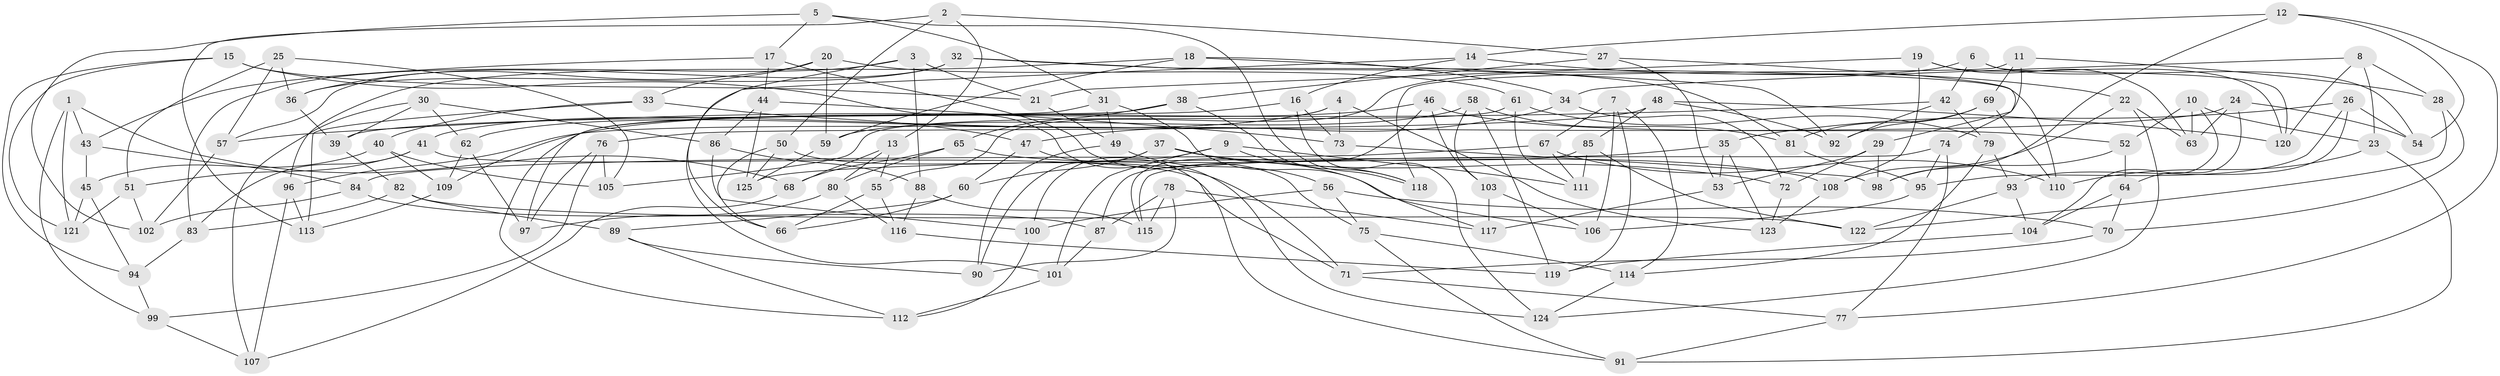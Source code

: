 // Generated by graph-tools (version 1.1) at 2025/50/03/09/25 03:50:48]
// undirected, 125 vertices, 250 edges
graph export_dot {
graph [start="1"]
  node [color=gray90,style=filled];
  1;
  2;
  3;
  4;
  5;
  6;
  7;
  8;
  9;
  10;
  11;
  12;
  13;
  14;
  15;
  16;
  17;
  18;
  19;
  20;
  21;
  22;
  23;
  24;
  25;
  26;
  27;
  28;
  29;
  30;
  31;
  32;
  33;
  34;
  35;
  36;
  37;
  38;
  39;
  40;
  41;
  42;
  43;
  44;
  45;
  46;
  47;
  48;
  49;
  50;
  51;
  52;
  53;
  54;
  55;
  56;
  57;
  58;
  59;
  60;
  61;
  62;
  63;
  64;
  65;
  66;
  67;
  68;
  69;
  70;
  71;
  72;
  73;
  74;
  75;
  76;
  77;
  78;
  79;
  80;
  81;
  82;
  83;
  84;
  85;
  86;
  87;
  88;
  89;
  90;
  91;
  92;
  93;
  94;
  95;
  96;
  97;
  98;
  99;
  100;
  101;
  102;
  103;
  104;
  105;
  106;
  107;
  108;
  109;
  110;
  111;
  112;
  113;
  114;
  115;
  116;
  117;
  118;
  119;
  120;
  121;
  122;
  123;
  124;
  125;
  1 -- 43;
  1 -- 121;
  1 -- 68;
  1 -- 99;
  2 -- 27;
  2 -- 13;
  2 -- 50;
  2 -- 113;
  3 -- 88;
  3 -- 21;
  3 -- 83;
  3 -- 66;
  4 -- 73;
  4 -- 123;
  4 -- 41;
  4 -- 62;
  5 -- 102;
  5 -- 31;
  5 -- 118;
  5 -- 17;
  6 -- 42;
  6 -- 120;
  6 -- 55;
  6 -- 54;
  7 -- 114;
  7 -- 67;
  7 -- 106;
  7 -- 119;
  8 -- 28;
  8 -- 34;
  8 -- 23;
  8 -- 120;
  9 -- 118;
  9 -- 100;
  9 -- 111;
  9 -- 101;
  10 -- 63;
  10 -- 23;
  10 -- 52;
  10 -- 104;
  11 -- 28;
  11 -- 29;
  11 -- 69;
  11 -- 118;
  12 -- 14;
  12 -- 54;
  12 -- 98;
  12 -- 77;
  13 -- 68;
  13 -- 55;
  13 -- 80;
  14 -- 16;
  14 -- 22;
  14 -- 101;
  15 -- 124;
  15 -- 121;
  15 -- 21;
  15 -- 94;
  16 -- 73;
  16 -- 39;
  16 -- 124;
  17 -- 43;
  17 -- 44;
  17 -- 75;
  18 -- 59;
  18 -- 34;
  18 -- 92;
  18 -- 96;
  19 -- 63;
  19 -- 108;
  19 -- 120;
  19 -- 21;
  20 -- 61;
  20 -- 36;
  20 -- 33;
  20 -- 59;
  21 -- 49;
  22 -- 63;
  22 -- 108;
  22 -- 124;
  23 -- 110;
  23 -- 91;
  24 -- 96;
  24 -- 63;
  24 -- 64;
  24 -- 54;
  25 -- 51;
  25 -- 105;
  25 -- 57;
  25 -- 36;
  26 -- 35;
  26 -- 95;
  26 -- 54;
  26 -- 93;
  27 -- 38;
  27 -- 53;
  27 -- 74;
  28 -- 122;
  28 -- 70;
  29 -- 72;
  29 -- 98;
  29 -- 53;
  30 -- 39;
  30 -- 86;
  30 -- 62;
  30 -- 107;
  31 -- 117;
  31 -- 97;
  31 -- 49;
  32 -- 57;
  32 -- 81;
  32 -- 36;
  32 -- 110;
  33 -- 47;
  33 -- 40;
  33 -- 113;
  34 -- 72;
  34 -- 47;
  35 -- 123;
  35 -- 53;
  35 -- 125;
  36 -- 39;
  37 -- 106;
  37 -- 60;
  37 -- 90;
  37 -- 72;
  38 -- 118;
  38 -- 112;
  38 -- 65;
  39 -- 82;
  40 -- 105;
  40 -- 109;
  40 -- 45;
  41 -- 71;
  41 -- 83;
  41 -- 51;
  42 -- 57;
  42 -- 79;
  42 -- 92;
  43 -- 45;
  43 -- 84;
  44 -- 125;
  44 -- 73;
  44 -- 86;
  45 -- 121;
  45 -- 94;
  46 -- 103;
  46 -- 52;
  46 -- 109;
  46 -- 115;
  47 -- 91;
  47 -- 60;
  48 -- 120;
  48 -- 92;
  48 -- 76;
  48 -- 85;
  49 -- 56;
  49 -- 90;
  50 -- 66;
  50 -- 125;
  50 -- 71;
  51 -- 102;
  51 -- 121;
  52 -- 98;
  52 -- 64;
  53 -- 117;
  55 -- 116;
  55 -- 66;
  56 -- 100;
  56 -- 75;
  56 -- 70;
  57 -- 102;
  58 -- 59;
  58 -- 103;
  58 -- 119;
  58 -- 81;
  59 -- 125;
  60 -- 89;
  60 -- 66;
  61 -- 111;
  61 -- 79;
  61 -- 105;
  62 -- 109;
  62 -- 97;
  64 -- 70;
  64 -- 104;
  65 -- 80;
  65 -- 108;
  65 -- 68;
  67 -- 84;
  67 -- 111;
  67 -- 110;
  68 -- 107;
  69 -- 110;
  69 -- 81;
  69 -- 92;
  70 -- 71;
  71 -- 77;
  72 -- 123;
  73 -- 98;
  74 -- 115;
  74 -- 95;
  74 -- 77;
  75 -- 114;
  75 -- 91;
  76 -- 99;
  76 -- 97;
  76 -- 105;
  77 -- 91;
  78 -- 87;
  78 -- 90;
  78 -- 115;
  78 -- 117;
  79 -- 93;
  79 -- 114;
  80 -- 97;
  80 -- 116;
  81 -- 95;
  82 -- 122;
  82 -- 83;
  82 -- 89;
  83 -- 94;
  84 -- 87;
  84 -- 102;
  85 -- 111;
  85 -- 122;
  85 -- 87;
  86 -- 88;
  86 -- 100;
  87 -- 101;
  88 -- 115;
  88 -- 116;
  89 -- 90;
  89 -- 112;
  93 -- 104;
  93 -- 122;
  94 -- 99;
  95 -- 106;
  96 -- 113;
  96 -- 107;
  99 -- 107;
  100 -- 112;
  101 -- 112;
  103 -- 117;
  103 -- 106;
  104 -- 119;
  108 -- 123;
  109 -- 113;
  114 -- 124;
  116 -- 119;
}

